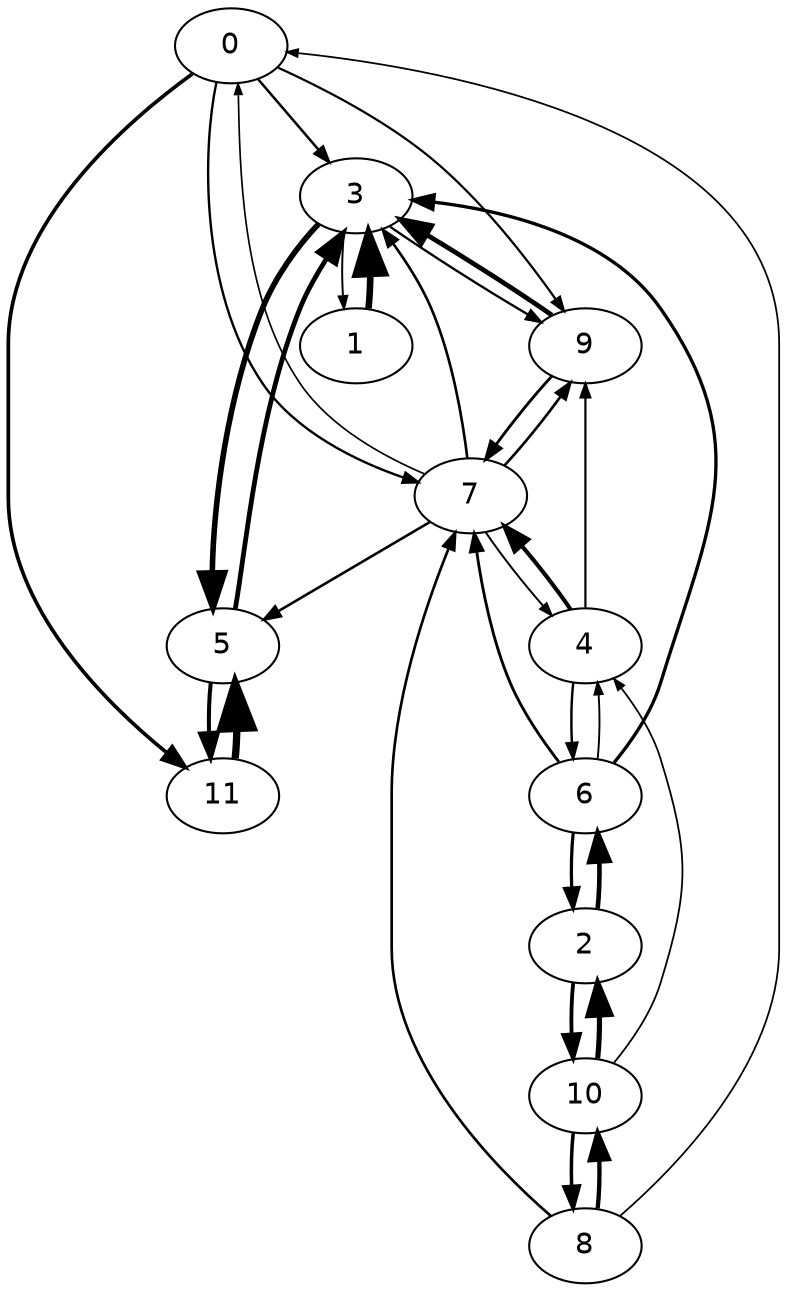 digraph "" {
	node [fontname=Helvetica];
	0 -> 3	[arrowsize=0.7633155013649704,
		penwidth=1.212324619814953];
	0 -> 7	[arrowsize=0.725603240183656,
		penwidth=1.1524286755858066];
	0 -> 9	[arrowsize=0.6770115906748734,
		penwidth=1.0752537028365639];
	0 -> 11	[arrowsize=1.116667888196298,
		penwidth=1.7735313518411793];
	3 -> 9	[arrowsize=0.7090853247694304,
		penwidth=1.1261943393396838];
	3 -> 1	[arrowsize=0.5936818456270563,
		penwidth=0.9429064607017954];
	3 -> 5	[arrowsize=1.6907197142138366,
		penwidth=2.685260722574917];
	7 -> 0	[arrowsize=0.51,
		penwidth=0.81];
	7 -> 3	[arrowsize=0.8045810441396214,
		penwidth=1.2778640112805753];
	7 -> 9	[arrowsize=0.8000172177889091,
		penwidth=1.27061558119415];
	7 -> 5	[arrowsize=0.7854192323314492,
		penwidth=1.2474305454675958];
	7 -> 4	[arrowsize=0.5949533692806784,
		penwidth=0.9449259394457835];
	9 -> 3	[arrowsize=1.4477867627418046,
		penwidth=2.2994260349428663];
	9 -> 7	[arrowsize=0.8670651791252267,
		penwidth=1.377103519787125];
	11 -> 5	[arrowsize=2.21,
		penwidth=3.5100000000000002];
	1 -> 3	[arrowsize=1.9927619157119894,
		penwidth=3.1649748073072774];
	2 -> 6	[arrowsize=1.3929823927049536,
		penwidth=2.212383800178456];
	2 -> 10	[arrowsize=1.1526892822315902,
		penwidth=1.8307418011913492];
	6 -> 3	[arrowsize=1.008177938253604,
		penwidth=1.6012237842851358];
	6 -> 7	[arrowsize=0.8666048380464116,
		penwidth=1.3763723898384186];
	6 -> 2	[arrowsize=0.9828346693462785,
		penwidth=1.5609727101382072];
	6 -> 4	[arrowsize=0.5726155544031067,
		penwidth=0.9094482334637579];
	10 -> 2	[arrowsize=1.5645000965204154,
		penwidth=2.4847942709441893];
	10 -> 4	[arrowsize=0.540445594052361,
		penwidth=0.8583547670243381];
	10 -> 8	[arrowsize=1.0626984485926179,
		penwidth=1.687815183058864];
	5 -> 3	[arrowsize=1.449980983914711,
		penwidth=2.302910974452777];
	5 -> 11	[arrowsize=1.2212271052982533,
		penwidth=1.9395959907678142];
	4 -> 7	[arrowsize=1.2419277568798344,
		penwidth=1.9724734962209134];
	4 -> 9	[arrowsize=0.6651201924314681,
		penwidth=1.056367364449979];
	4 -> 6	[arrowsize=0.7428737921015535,
		penwidth=1.1798583756907026];
	8 -> 0	[arrowsize=0.5328413314210937,
		penwidth=0.8462774087276195];
	8 -> 7	[arrowsize=0.8066945236105157,
		penwidth=1.2812207139696428];
	8 -> 10	[arrowsize=1.3078852337670737,
		penwidth=2.077229488924176];
}
